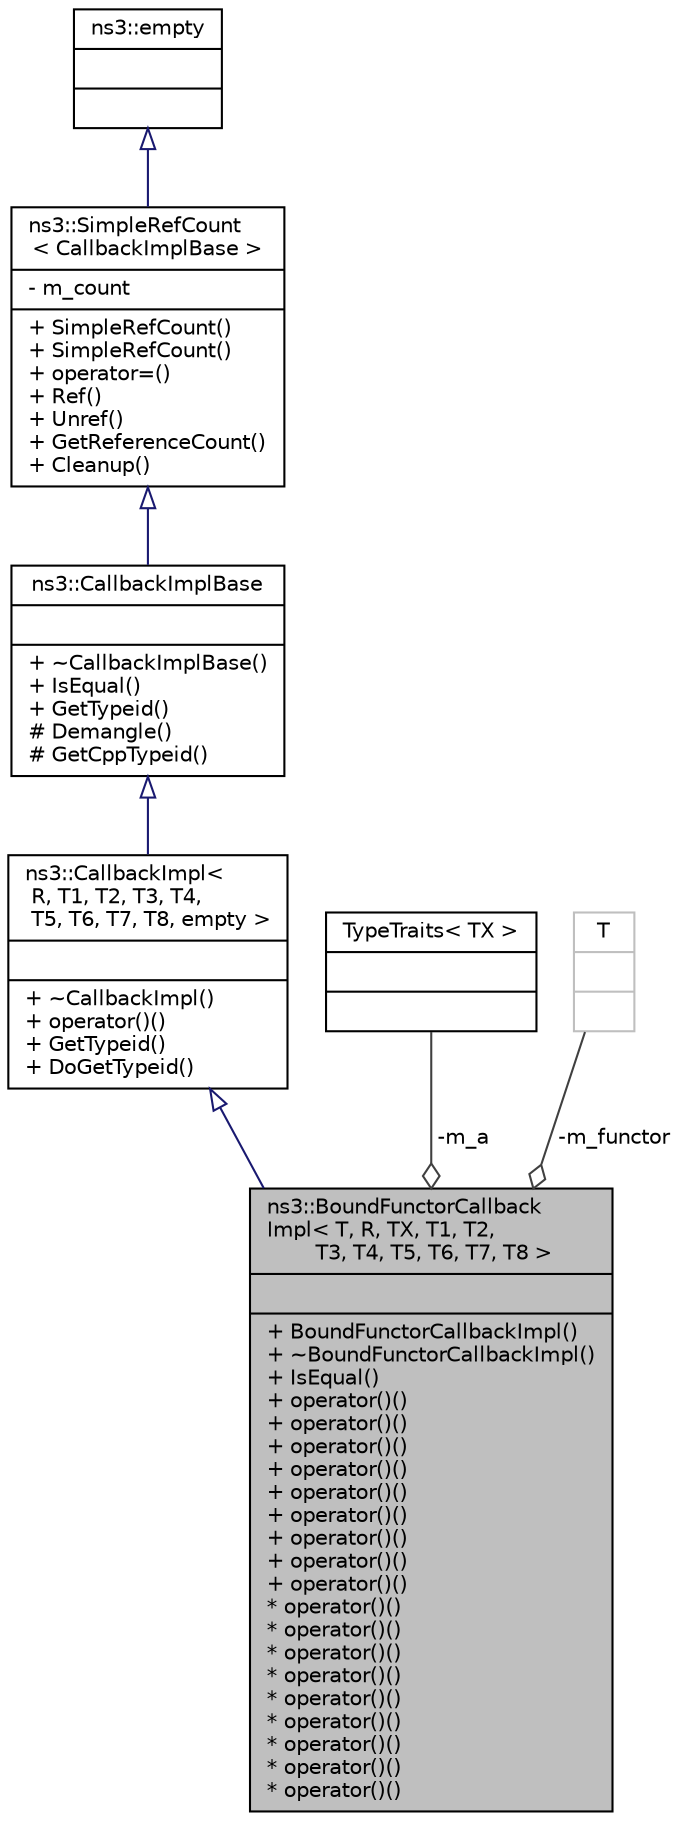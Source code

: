 digraph "ns3::BoundFunctorCallbackImpl&lt; T, R, TX, T1, T2, T3, T4, T5, T6, T7, T8 &gt;"
{
  edge [fontname="Helvetica",fontsize="10",labelfontname="Helvetica",labelfontsize="10"];
  node [fontname="Helvetica",fontsize="10",shape=record];
  Node1 [label="{ns3::BoundFunctorCallback\lImpl\< T, R, TX, T1, T2,\l T3, T4, T5, T6, T7, T8 \>\n||+ BoundFunctorCallbackImpl()\l+ ~BoundFunctorCallbackImpl()\l+ IsEqual()\l+ operator()()\l+ operator()()\l+ operator()()\l+ operator()()\l+ operator()()\l+ operator()()\l+ operator()()\l+ operator()()\l+ operator()()\l* operator()()\l* operator()()\l* operator()()\l* operator()()\l* operator()()\l* operator()()\l* operator()()\l* operator()()\l* operator()()\l}",height=0.2,width=0.4,color="black", fillcolor="grey75", style="filled", fontcolor="black"];
  Node2 -> Node1 [dir="back",color="midnightblue",fontsize="10",style="solid",arrowtail="onormal"];
  Node2 [label="{ns3::CallbackImpl\<\l R, T1, T2, T3, T4,\l T5, T6, T7, T8, empty \>\n||+ ~CallbackImpl()\l+ operator()()\l+ GetTypeid()\l+ DoGetTypeid()\l}",height=0.2,width=0.4,color="black", fillcolor="white", style="filled",URL="$dd/d51/classns3_1_1CallbackImpl_3_01R_00_01T1_00_01T2_00_01T3_00_01T4_00_01T5_00_01T6_00_01T7_00_01T8_00_01empty_01_4.html"];
  Node3 -> Node2 [dir="back",color="midnightblue",fontsize="10",style="solid",arrowtail="onormal"];
  Node3 [label="{ns3::CallbackImplBase\n||+ ~CallbackImplBase()\l+ IsEqual()\l+ GetTypeid()\l# Demangle()\l# GetCppTypeid()\l}",height=0.2,width=0.4,color="black", fillcolor="white", style="filled",URL="$d3/dfa/classns3_1_1CallbackImplBase.html"];
  Node4 -> Node3 [dir="back",color="midnightblue",fontsize="10",style="solid",arrowtail="onormal"];
  Node4 [label="{ns3::SimpleRefCount\l\< CallbackImplBase \>\n|- m_count\l|+ SimpleRefCount()\l+ SimpleRefCount()\l+ operator=()\l+ Ref()\l+ Unref()\l+ GetReferenceCount()\l+ Cleanup()\l}",height=0.2,width=0.4,color="black", fillcolor="white", style="filled",URL="$da/da1/classns3_1_1SimpleRefCount.html"];
  Node5 -> Node4 [dir="back",color="midnightblue",fontsize="10",style="solid",arrowtail="onormal"];
  Node5 [label="{ns3::empty\n||}",height=0.2,width=0.4,color="black", fillcolor="white", style="filled",URL="$d9/d6a/classns3_1_1empty.html",tooltip="make Callback use a separate empty type "];
  Node6 -> Node1 [color="grey25",fontsize="10",style="solid",label=" -m_a" ,arrowhead="odiamond"];
  Node6 [label="{TypeTraits\< TX \>\n||}",height=0.2,width=0.4,color="black", fillcolor="white", style="filled",URL="$d1/da2/structTypeTraits.html"];
  Node7 -> Node1 [color="grey25",fontsize="10",style="solid",label=" -m_functor" ,arrowhead="odiamond"];
  Node7 [label="{T\n||}",height=0.2,width=0.4,color="grey75", fillcolor="white", style="filled"];
}
